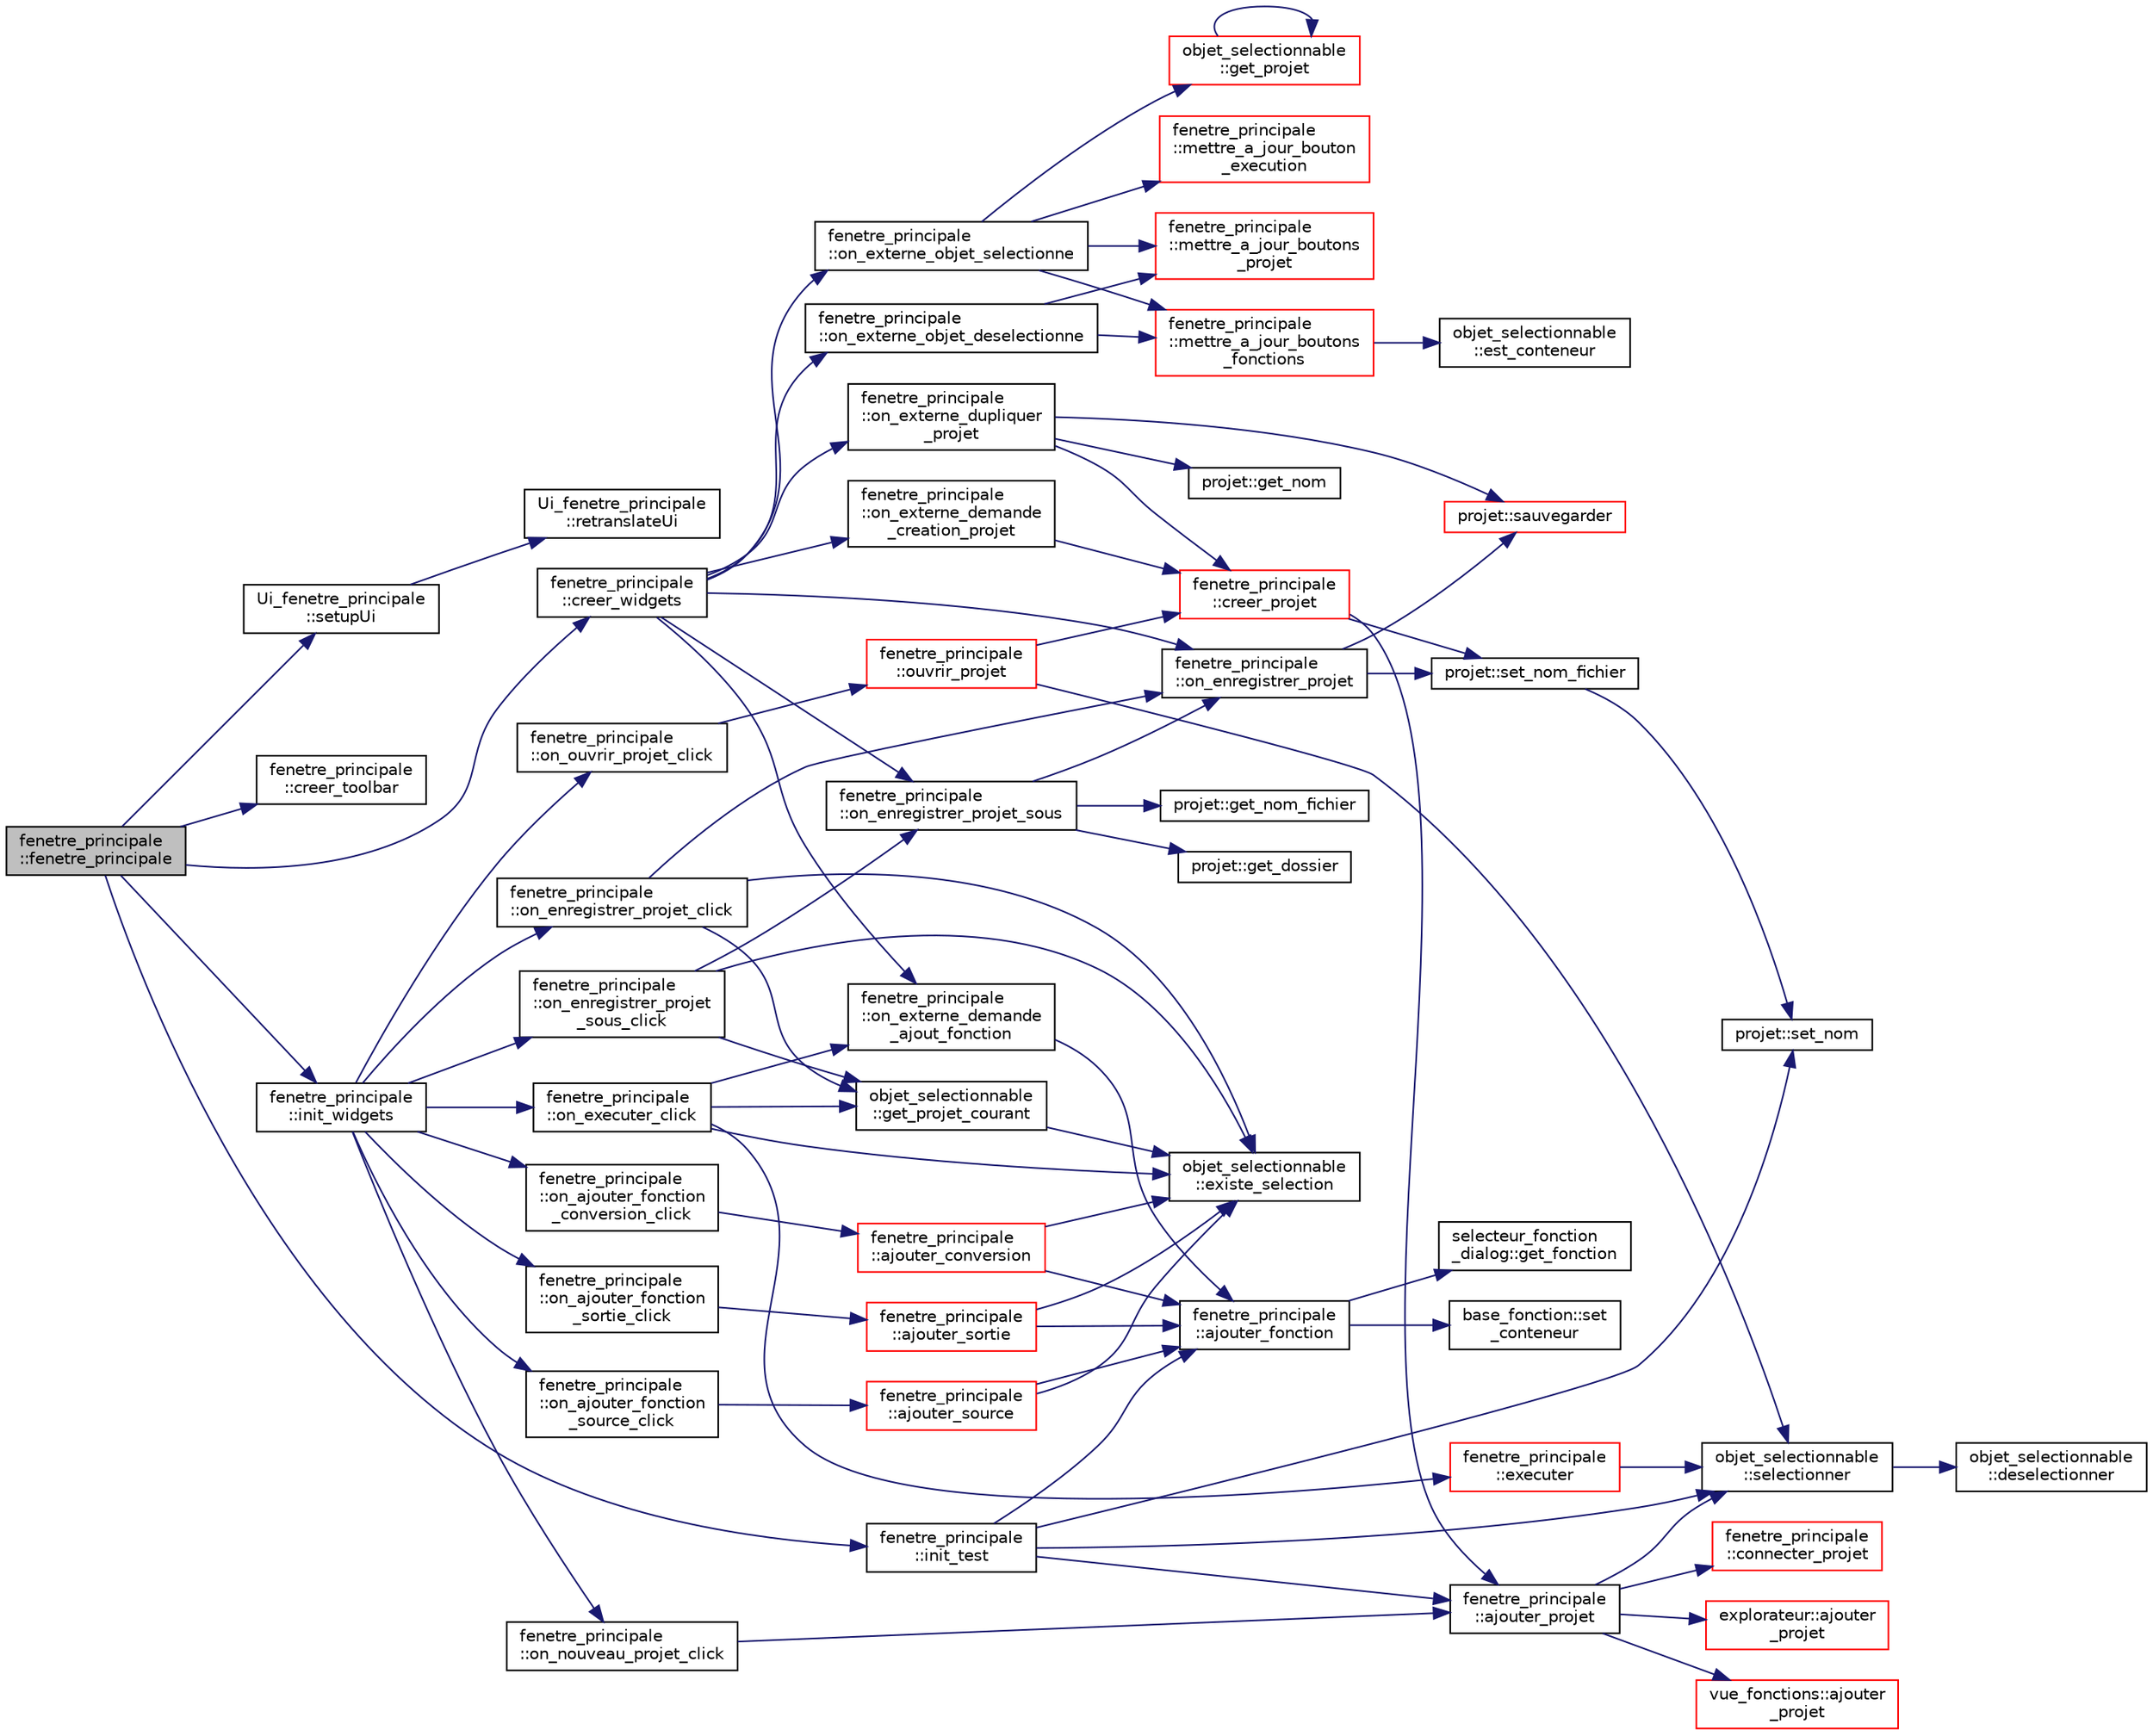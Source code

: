 digraph "fenetre_principale::fenetre_principale"
{
  edge [fontname="Helvetica",fontsize="10",labelfontname="Helvetica",labelfontsize="10"];
  node [fontname="Helvetica",fontsize="10",shape=record];
  rankdir="LR";
  Node0 [label="fenetre_principale\l::fenetre_principale",height=0.2,width=0.4,color="black", fillcolor="grey75", style="filled", fontcolor="black"];
  Node0 -> Node1 [color="midnightblue",fontsize="10",style="solid",fontname="Helvetica"];
  Node1 [label="Ui_fenetre_principale\l::setupUi",height=0.2,width=0.4,color="black", fillcolor="white", style="filled",URL="$class_ui__fenetre__principale.html#a03e70469429493f8e6a00b111ad322a4"];
  Node1 -> Node2 [color="midnightblue",fontsize="10",style="solid",fontname="Helvetica"];
  Node2 [label="Ui_fenetre_principale\l::retranslateUi",height=0.2,width=0.4,color="black", fillcolor="white", style="filled",URL="$class_ui__fenetre__principale.html#aa9395cee8a007d3ab04582352aa73e70"];
  Node0 -> Node3 [color="midnightblue",fontsize="10",style="solid",fontname="Helvetica"];
  Node3 [label="fenetre_principale\l::creer_toolbar",height=0.2,width=0.4,color="black", fillcolor="white", style="filled",URL="$classfenetre__principale.html#aac95b91dd7c80f4e59932b667ebf81fa",tooltip="Création de la barre d&#39;outils. "];
  Node0 -> Node4 [color="midnightblue",fontsize="10",style="solid",fontname="Helvetica"];
  Node4 [label="fenetre_principale\l::creer_widgets",height=0.2,width=0.4,color="black", fillcolor="white", style="filled",URL="$classfenetre__principale.html#afd737c9f05f900ba6ab7743aa4970432",tooltip="Création des différents widgets. "];
  Node4 -> Node5 [color="midnightblue",fontsize="10",style="solid",fontname="Helvetica"];
  Node5 [label="fenetre_principale\l::on_externe_demande\l_ajout_fonction",height=0.2,width=0.4,color="black", fillcolor="white", style="filled",URL="$classfenetre__principale.html#afd877cacd6b210f002e5728eab9aee2b",tooltip="Fonction appelée lorsqu&#39;il y a une demande externe d&#39;ajout de fonction. "];
  Node5 -> Node6 [color="midnightblue",fontsize="10",style="solid",fontname="Helvetica"];
  Node6 [label="fenetre_principale\l::ajouter_fonction",height=0.2,width=0.4,color="black", fillcolor="white", style="filled",URL="$classfenetre__principale.html#a0257f102b5827b67ca870579e062232e",tooltip="Ajoute une fonction dans un conteneur donné. "];
  Node6 -> Node7 [color="midnightblue",fontsize="10",style="solid",fontname="Helvetica"];
  Node7 [label="selecteur_fonction\l_dialog::get_fonction",height=0.2,width=0.4,color="black", fillcolor="white", style="filled",URL="$classselecteur__fonction__dialog.html#a35a75e577db0e5ca0e9ac64b5202e176"];
  Node6 -> Node8 [color="midnightblue",fontsize="10",style="solid",fontname="Helvetica"];
  Node8 [label="base_fonction::set\l_conteneur",height=0.2,width=0.4,color="black", fillcolor="white", style="filled",URL="$classbase__fonction.html#aa487a07ab1961bfbdf04ddd3c72b4d3c",tooltip="Initialise le conteneur de la fonction. "];
  Node4 -> Node9 [color="midnightblue",fontsize="10",style="solid",fontname="Helvetica"];
  Node9 [label="fenetre_principale\l::on_externe_objet_selectionne",height=0.2,width=0.4,color="black", fillcolor="white", style="filled",URL="$classfenetre__principale.html#a863a6fdcf0a8a241b272940dfa267606",tooltip="Fonction appelée lorsqu&#39;un objet est sélectionné. "];
  Node9 -> Node10 [color="midnightblue",fontsize="10",style="solid",fontname="Helvetica"];
  Node10 [label="fenetre_principale\l::mettre_a_jour_boutons\l_fonctions",height=0.2,width=0.4,color="red", fillcolor="white", style="filled",URL="$classfenetre__principale.html#a0e4687512b180aef1eb6f75359b13cee",tooltip="Met à jour les boutons d&#39;ajout de fonctions selon un objet donné. "];
  Node10 -> Node11 [color="midnightblue",fontsize="10",style="solid",fontname="Helvetica"];
  Node11 [label="objet_selectionnable\l::est_conteneur",height=0.2,width=0.4,color="black", fillcolor="white", style="filled",URL="$classobjet__selectionnable.html#a2c6b5b342b5f3a9f48893f793f935e0f"];
  Node9 -> Node16 [color="midnightblue",fontsize="10",style="solid",fontname="Helvetica"];
  Node16 [label="fenetre_principale\l::mettre_a_jour_boutons\l_projet",height=0.2,width=0.4,color="red", fillcolor="white", style="filled",URL="$classfenetre__principale.html#a254e577618618631bd05597f6630fcc4",tooltip="Met à jour les boutons de la fenêtre selon un projet donné. "];
  Node9 -> Node20 [color="midnightblue",fontsize="10",style="solid",fontname="Helvetica"];
  Node20 [label="objet_selectionnable\l::get_projet",height=0.2,width=0.4,color="red", fillcolor="white", style="filled",URL="$classobjet__selectionnable.html#ab48a75e720955aebe27f720dfaa5e78e"];
  Node20 -> Node20 [color="midnightblue",fontsize="10",style="solid",fontname="Helvetica"];
  Node9 -> Node22 [color="midnightblue",fontsize="10",style="solid",fontname="Helvetica"];
  Node22 [label="fenetre_principale\l::mettre_a_jour_bouton\l_execution",height=0.2,width=0.4,color="red", fillcolor="white", style="filled",URL="$classfenetre__principale.html#a91384185c4d7425bb5c1d12072cabeae",tooltip="Met à jour les boutons d&#39;exécution selon un projet donné. "];
  Node4 -> Node24 [color="midnightblue",fontsize="10",style="solid",fontname="Helvetica"];
  Node24 [label="fenetre_principale\l::on_externe_objet_deselectionne",height=0.2,width=0.4,color="black", fillcolor="white", style="filled",URL="$classfenetre__principale.html#a4c0200e37db2f9111e43e26b9f1e04ed",tooltip="Fonction appelée lorsqu&#39;un objet est déselectionné. "];
  Node24 -> Node10 [color="midnightblue",fontsize="10",style="solid",fontname="Helvetica"];
  Node24 -> Node16 [color="midnightblue",fontsize="10",style="solid",fontname="Helvetica"];
  Node4 -> Node25 [color="midnightblue",fontsize="10",style="solid",fontname="Helvetica"];
  Node25 [label="fenetre_principale\l::on_enregistrer_projet",height=0.2,width=0.4,color="black", fillcolor="white", style="filled",URL="$classfenetre__principale.html#a31a75b71153c61bb51cc1226eed99cfa",tooltip="Enregistre un projet donné avec un nom de fichier spécifié. "];
  Node25 -> Node26 [color="midnightblue",fontsize="10",style="solid",fontname="Helvetica"];
  Node26 [label="projet::set_nom_fichier",height=0.2,width=0.4,color="black", fillcolor="white", style="filled",URL="$classprojet.html#ad8800652d03f73eaad197af702d3d133"];
  Node26 -> Node27 [color="midnightblue",fontsize="10",style="solid",fontname="Helvetica"];
  Node27 [label="projet::set_nom",height=0.2,width=0.4,color="black", fillcolor="white", style="filled",URL="$classprojet.html#a3020254e65eb57b4c36bf7990021ad2b"];
  Node25 -> Node28 [color="midnightblue",fontsize="10",style="solid",fontname="Helvetica"];
  Node28 [label="projet::sauvegarder",height=0.2,width=0.4,color="red", fillcolor="white", style="filled",URL="$classprojet.html#a83aaa7aa7215729f319047a1f74d0a31"];
  Node4 -> Node31 [color="midnightblue",fontsize="10",style="solid",fontname="Helvetica"];
  Node31 [label="fenetre_principale\l::on_enregistrer_projet_sous",height=0.2,width=0.4,color="black", fillcolor="white", style="filled",URL="$classfenetre__principale.html#adaef8393373145bd29e7c168b518ede4",tooltip="Enregistre un projet donné sous. "];
  Node31 -> Node32 [color="midnightblue",fontsize="10",style="solid",fontname="Helvetica"];
  Node32 [label="projet::get_nom_fichier",height=0.2,width=0.4,color="black", fillcolor="white", style="filled",URL="$classprojet.html#ab67c8da12f04d10144f42b4541dcacbc"];
  Node31 -> Node33 [color="midnightblue",fontsize="10",style="solid",fontname="Helvetica"];
  Node33 [label="projet::get_dossier",height=0.2,width=0.4,color="black", fillcolor="white", style="filled",URL="$classprojet.html#a090c95e58831875cf4e81928c1d75b7e"];
  Node31 -> Node25 [color="midnightblue",fontsize="10",style="solid",fontname="Helvetica"];
  Node4 -> Node34 [color="midnightblue",fontsize="10",style="solid",fontname="Helvetica"];
  Node34 [label="fenetre_principale\l::on_externe_dupliquer\l_projet",height=0.2,width=0.4,color="black", fillcolor="white", style="filled",URL="$classfenetre__principale.html#ac32c47b48897562f6ed91dacd70593ec",tooltip="Fonction appelée lorsqu&#39;il y a une demande externe de duplication de projet. "];
  Node34 -> Node28 [color="midnightblue",fontsize="10",style="solid",fontname="Helvetica"];
  Node34 -> Node35 [color="midnightblue",fontsize="10",style="solid",fontname="Helvetica"];
  Node35 [label="projet::get_nom",height=0.2,width=0.4,color="black", fillcolor="white", style="filled",URL="$classprojet.html#aa787fbd9f79b128d3ef24d144be917ff"];
  Node34 -> Node36 [color="midnightblue",fontsize="10",style="solid",fontname="Helvetica"];
  Node36 [label="fenetre_principale\l::creer_projet",height=0.2,width=0.4,color="red", fillcolor="white", style="filled",URL="$classfenetre__principale.html#a719b7500e3608be49652e8ddd8d97af0",tooltip="Crée un projet à partir d&#39;une source xml. "];
  Node36 -> Node26 [color="midnightblue",fontsize="10",style="solid",fontname="Helvetica"];
  Node36 -> Node71 [color="midnightblue",fontsize="10",style="solid",fontname="Helvetica"];
  Node71 [label="fenetre_principale\l::ajouter_projet",height=0.2,width=0.4,color="black", fillcolor="white", style="filled",URL="$classfenetre__principale.html#a36f89a276a3e7c84f23e953a1d1ed4c2",tooltip="Ajoute un nouveau projet donné. "];
  Node71 -> Node72 [color="midnightblue",fontsize="10",style="solid",fontname="Helvetica"];
  Node72 [label="explorateur::ajouter\l_projet",height=0.2,width=0.4,color="red", fillcolor="white", style="filled",URL="$classexplorateur.html#a187e3de9d541231a4e42cc18dd164c01",tooltip="Ajoute un projet dans l&#39;explorateur. "];
  Node71 -> Node103 [color="midnightblue",fontsize="10",style="solid",fontname="Helvetica"];
  Node103 [label="vue_fonctions::ajouter\l_projet",height=0.2,width=0.4,color="red", fillcolor="white", style="filled",URL="$classvue__fonctions.html#ac4069084e2d6cbc37f12f6c83519b1b0"];
  Node71 -> Node128 [color="midnightblue",fontsize="10",style="solid",fontname="Helvetica"];
  Node128 [label="fenetre_principale\l::connecter_projet",height=0.2,width=0.4,color="red", fillcolor="white", style="filled",URL="$classfenetre__principale.html#a8a3a74f711670339243baf7c08d7ca05",tooltip="Ajoute les connections pour un projet donné. "];
  Node71 -> Node138 [color="midnightblue",fontsize="10",style="solid",fontname="Helvetica"];
  Node138 [label="objet_selectionnable\l::selectionner",height=0.2,width=0.4,color="black", fillcolor="white", style="filled",URL="$classobjet__selectionnable.html#a645da22be6e3f8747086da238e788fb9"];
  Node138 -> Node137 [color="midnightblue",fontsize="10",style="solid",fontname="Helvetica"];
  Node137 [label="objet_selectionnable\l::deselectionner",height=0.2,width=0.4,color="black", fillcolor="white", style="filled",URL="$classobjet__selectionnable.html#a555085da89b30b07349064bb54a26138"];
  Node4 -> Node139 [color="midnightblue",fontsize="10",style="solid",fontname="Helvetica"];
  Node139 [label="fenetre_principale\l::on_externe_demande\l_creation_projet",height=0.2,width=0.4,color="black", fillcolor="white", style="filled",URL="$classfenetre__principale.html#a092347c3993c0638351b0325527cd679",tooltip="Fonction appelée lorsqu&#39;il y a une demande externe de création de projet avec un texte source..."];
  Node139 -> Node36 [color="midnightblue",fontsize="10",style="solid",fontname="Helvetica"];
  Node0 -> Node140 [color="midnightblue",fontsize="10",style="solid",fontname="Helvetica"];
  Node140 [label="fenetre_principale\l::init_widgets",height=0.2,width=0.4,color="black", fillcolor="white", style="filled",URL="$classfenetre__principale.html#a83cc6a95cc61e0a37668f5f2b023b7db",tooltip="Initialisation des différents widgets. "];
  Node140 -> Node141 [color="midnightblue",fontsize="10",style="solid",fontname="Helvetica"];
  Node141 [label="fenetre_principale\l::on_ajouter_fonction\l_source_click",height=0.2,width=0.4,color="black", fillcolor="white", style="filled",URL="$classfenetre__principale.html#ae47493f20c2c9fa06ca2c769a3e84385",tooltip="Fonction appelée lorsque le bouton ajouter_fonction_source est activé. "];
  Node141 -> Node142 [color="midnightblue",fontsize="10",style="solid",fontname="Helvetica"];
  Node142 [label="fenetre_principale\l::ajouter_source",height=0.2,width=0.4,color="red", fillcolor="white", style="filled",URL="$classfenetre__principale.html#a37fea3c3c147a79b3d6524b076f0eddb",tooltip="Ajoute une source au projet courant. "];
  Node142 -> Node130 [color="midnightblue",fontsize="10",style="solid",fontname="Helvetica"];
  Node130 [label="objet_selectionnable\l::existe_selection",height=0.2,width=0.4,color="black", fillcolor="white", style="filled",URL="$classobjet__selectionnable.html#ad3c9ec08e1036a463b6b82176d52364d"];
  Node142 -> Node6 [color="midnightblue",fontsize="10",style="solid",fontname="Helvetica"];
  Node140 -> Node143 [color="midnightblue",fontsize="10",style="solid",fontname="Helvetica"];
  Node143 [label="fenetre_principale\l::on_ajouter_fonction\l_conversion_click",height=0.2,width=0.4,color="black", fillcolor="white", style="filled",URL="$classfenetre__principale.html#a1b24b555b5667d30268c63863c0ab125",tooltip="Fonction appelée lorsque le bouton ajouter_fonction_conversion est activé. "];
  Node143 -> Node144 [color="midnightblue",fontsize="10",style="solid",fontname="Helvetica"];
  Node144 [label="fenetre_principale\l::ajouter_conversion",height=0.2,width=0.4,color="red", fillcolor="white", style="filled",URL="$classfenetre__principale.html#a293eba9375bed6685f70ca228705f272",tooltip="Ajoute une fonction de conversion au projet courant. "];
  Node144 -> Node130 [color="midnightblue",fontsize="10",style="solid",fontname="Helvetica"];
  Node144 -> Node6 [color="midnightblue",fontsize="10",style="solid",fontname="Helvetica"];
  Node140 -> Node145 [color="midnightblue",fontsize="10",style="solid",fontname="Helvetica"];
  Node145 [label="fenetre_principale\l::on_ajouter_fonction\l_sortie_click",height=0.2,width=0.4,color="black", fillcolor="white", style="filled",URL="$classfenetre__principale.html#af3ab2cbc45aa7e1831b24a8e5c94d423",tooltip="Fonction appelée lorsque le bouton ajouter_fonction_sortie est activé. "];
  Node145 -> Node146 [color="midnightblue",fontsize="10",style="solid",fontname="Helvetica"];
  Node146 [label="fenetre_principale\l::ajouter_sortie",height=0.2,width=0.4,color="red", fillcolor="white", style="filled",URL="$classfenetre__principale.html#a0b7b8e85f386cf7bd698cdd9606b3dcb",tooltip="Ajoute une sortie au projet courant. "];
  Node146 -> Node130 [color="midnightblue",fontsize="10",style="solid",fontname="Helvetica"];
  Node146 -> Node6 [color="midnightblue",fontsize="10",style="solid",fontname="Helvetica"];
  Node140 -> Node147 [color="midnightblue",fontsize="10",style="solid",fontname="Helvetica"];
  Node147 [label="fenetre_principale\l::on_nouveau_projet_click",height=0.2,width=0.4,color="black", fillcolor="white", style="filled",URL="$classfenetre__principale.html#a996d82fe40208395b83e32035ff81369",tooltip="Fonction appelée lorsque le bouton ajouter_nouveau_projet est activé. "];
  Node147 -> Node71 [color="midnightblue",fontsize="10",style="solid",fontname="Helvetica"];
  Node140 -> Node148 [color="midnightblue",fontsize="10",style="solid",fontname="Helvetica"];
  Node148 [label="fenetre_principale\l::on_enregistrer_projet_click",height=0.2,width=0.4,color="black", fillcolor="white", style="filled",URL="$classfenetre__principale.html#a59ac4b187a775040c20edeaae0ee0c72",tooltip="Fonction appelée lorsque le bouton sauvegarder_projet est activé. "];
  Node148 -> Node130 [color="midnightblue",fontsize="10",style="solid",fontname="Helvetica"];
  Node148 -> Node25 [color="midnightblue",fontsize="10",style="solid",fontname="Helvetica"];
  Node148 -> Node131 [color="midnightblue",fontsize="10",style="solid",fontname="Helvetica"];
  Node131 [label="objet_selectionnable\l::get_projet_courant",height=0.2,width=0.4,color="black", fillcolor="white", style="filled",URL="$classobjet__selectionnable.html#afdc2163828d829f786887b60e11e4717"];
  Node131 -> Node130 [color="midnightblue",fontsize="10",style="solid",fontname="Helvetica"];
  Node140 -> Node149 [color="midnightblue",fontsize="10",style="solid",fontname="Helvetica"];
  Node149 [label="fenetre_principale\l::on_enregistrer_projet\l_sous_click",height=0.2,width=0.4,color="black", fillcolor="white", style="filled",URL="$classfenetre__principale.html#abfa501fd3ad51ee1b9aa937d3693fcf3",tooltip="Fonction appelée lorsque le bouton sauvegarder_projet_sous est activé. "];
  Node149 -> Node130 [color="midnightblue",fontsize="10",style="solid",fontname="Helvetica"];
  Node149 -> Node31 [color="midnightblue",fontsize="10",style="solid",fontname="Helvetica"];
  Node149 -> Node131 [color="midnightblue",fontsize="10",style="solid",fontname="Helvetica"];
  Node140 -> Node150 [color="midnightblue",fontsize="10",style="solid",fontname="Helvetica"];
  Node150 [label="fenetre_principale\l::on_ouvrir_projet_click",height=0.2,width=0.4,color="black", fillcolor="white", style="filled",URL="$classfenetre__principale.html#a039da339c2af0c8d2e7f5ccdf01b1efd",tooltip="Fonction appelée lorsque le bouton ouvrir_projet est activé. "];
  Node150 -> Node151 [color="midnightblue",fontsize="10",style="solid",fontname="Helvetica"];
  Node151 [label="fenetre_principale\l::ouvrir_projet",height=0.2,width=0.4,color="red", fillcolor="white", style="filled",URL="$classfenetre__principale.html#a29c30ebdff8babde6262e546b23dbcc6",tooltip="Ouvre un projet. "];
  Node151 -> Node138 [color="midnightblue",fontsize="10",style="solid",fontname="Helvetica"];
  Node151 -> Node36 [color="midnightblue",fontsize="10",style="solid",fontname="Helvetica"];
  Node140 -> Node153 [color="midnightblue",fontsize="10",style="solid",fontname="Helvetica"];
  Node153 [label="fenetre_principale\l::on_executer_click",height=0.2,width=0.4,color="black", fillcolor="white", style="filled",URL="$classfenetre__principale.html#aba0b906c46a478aab7e71abd51cf6a6a",tooltip="Fonction appelée lorsque le bouton executer est activé. "];
  Node153 -> Node130 [color="midnightblue",fontsize="10",style="solid",fontname="Helvetica"];
  Node153 -> Node154 [color="midnightblue",fontsize="10",style="solid",fontname="Helvetica"];
  Node154 [label="fenetre_principale\l::executer",height=0.2,width=0.4,color="red", fillcolor="white", style="filled",URL="$classfenetre__principale.html#aecfd9b9b6bd3ee7d5157485986c98b86",tooltip="Execute un projet donné. "];
  Node154 -> Node138 [color="midnightblue",fontsize="10",style="solid",fontname="Helvetica"];
  Node153 -> Node131 [color="midnightblue",fontsize="10",style="solid",fontname="Helvetica"];
  Node153 -> Node5 [color="midnightblue",fontsize="10",style="solid",fontname="Helvetica"];
  Node0 -> Node170 [color="midnightblue",fontsize="10",style="solid",fontname="Helvetica"];
  Node170 [label="fenetre_principale\l::init_test",height=0.2,width=0.4,color="black", fillcolor="white", style="filled",URL="$classfenetre__principale.html#a17491272a5c5b032eadb23c107721f23",tooltip="Initialise par défaut un projet exemple. "];
  Node170 -> Node27 [color="midnightblue",fontsize="10",style="solid",fontname="Helvetica"];
  Node170 -> Node71 [color="midnightblue",fontsize="10",style="solid",fontname="Helvetica"];
  Node170 -> Node6 [color="midnightblue",fontsize="10",style="solid",fontname="Helvetica"];
  Node170 -> Node138 [color="midnightblue",fontsize="10",style="solid",fontname="Helvetica"];
}
